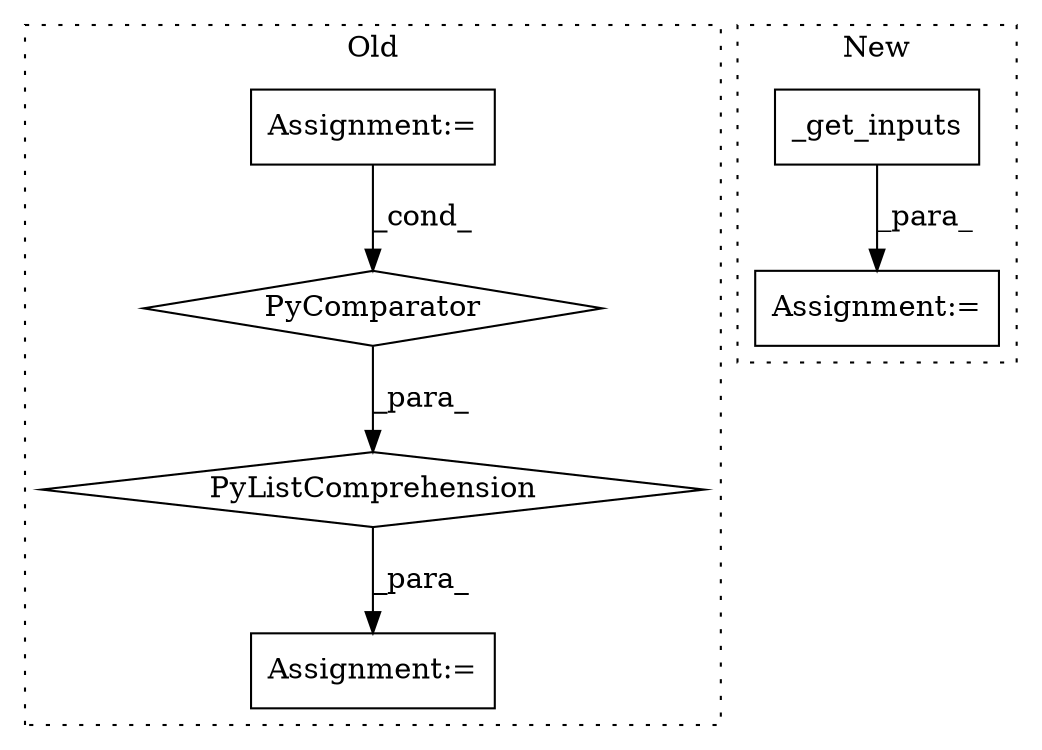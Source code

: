 digraph G {
subgraph cluster0 {
1 [label="PyComparator" a="113" s="41000" l="25" shape="diamond"];
3 [label="PyListComprehension" a="109" s="40910" l="123" shape="diamond"];
4 [label="Assignment:=" a="7" s="41000" l="25" shape="box"];
5 [label="Assignment:=" a="7" s="40894" l="16" shape="box"];
label = "Old";
style="dotted";
}
subgraph cluster1 {
2 [label="_get_inputs" a="32" s="38674,38704" l="12,1" shape="box"];
6 [label="Assignment:=" a="7" s="38668" l="1" shape="box"];
label = "New";
style="dotted";
}
1 -> 3 [label="_para_"];
2 -> 6 [label="_para_"];
3 -> 5 [label="_para_"];
4 -> 1 [label="_cond_"];
}